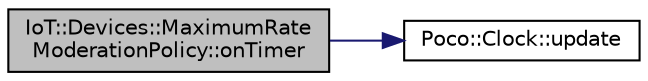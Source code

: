 digraph "IoT::Devices::MaximumRateModerationPolicy::onTimer"
{
 // LATEX_PDF_SIZE
  edge [fontname="Helvetica",fontsize="10",labelfontname="Helvetica",labelfontsize="10"];
  node [fontname="Helvetica",fontsize="10",shape=record];
  rankdir="LR";
  Node1 [label="IoT::Devices::MaximumRate\lModerationPolicy::onTimer",height=0.2,width=0.4,color="black", fillcolor="grey75", style="filled", fontcolor="black",tooltip=" "];
  Node1 -> Node2 [color="midnightblue",fontsize="10",style="solid"];
  Node2 [label="Poco::Clock::update",height=0.2,width=0.4,color="black", fillcolor="white", style="filled",URL="$classPoco_1_1Clock.html#a521efa07a2a801269b7b4ae84b08e9de",tooltip="Swaps the Clock with another one."];
}
